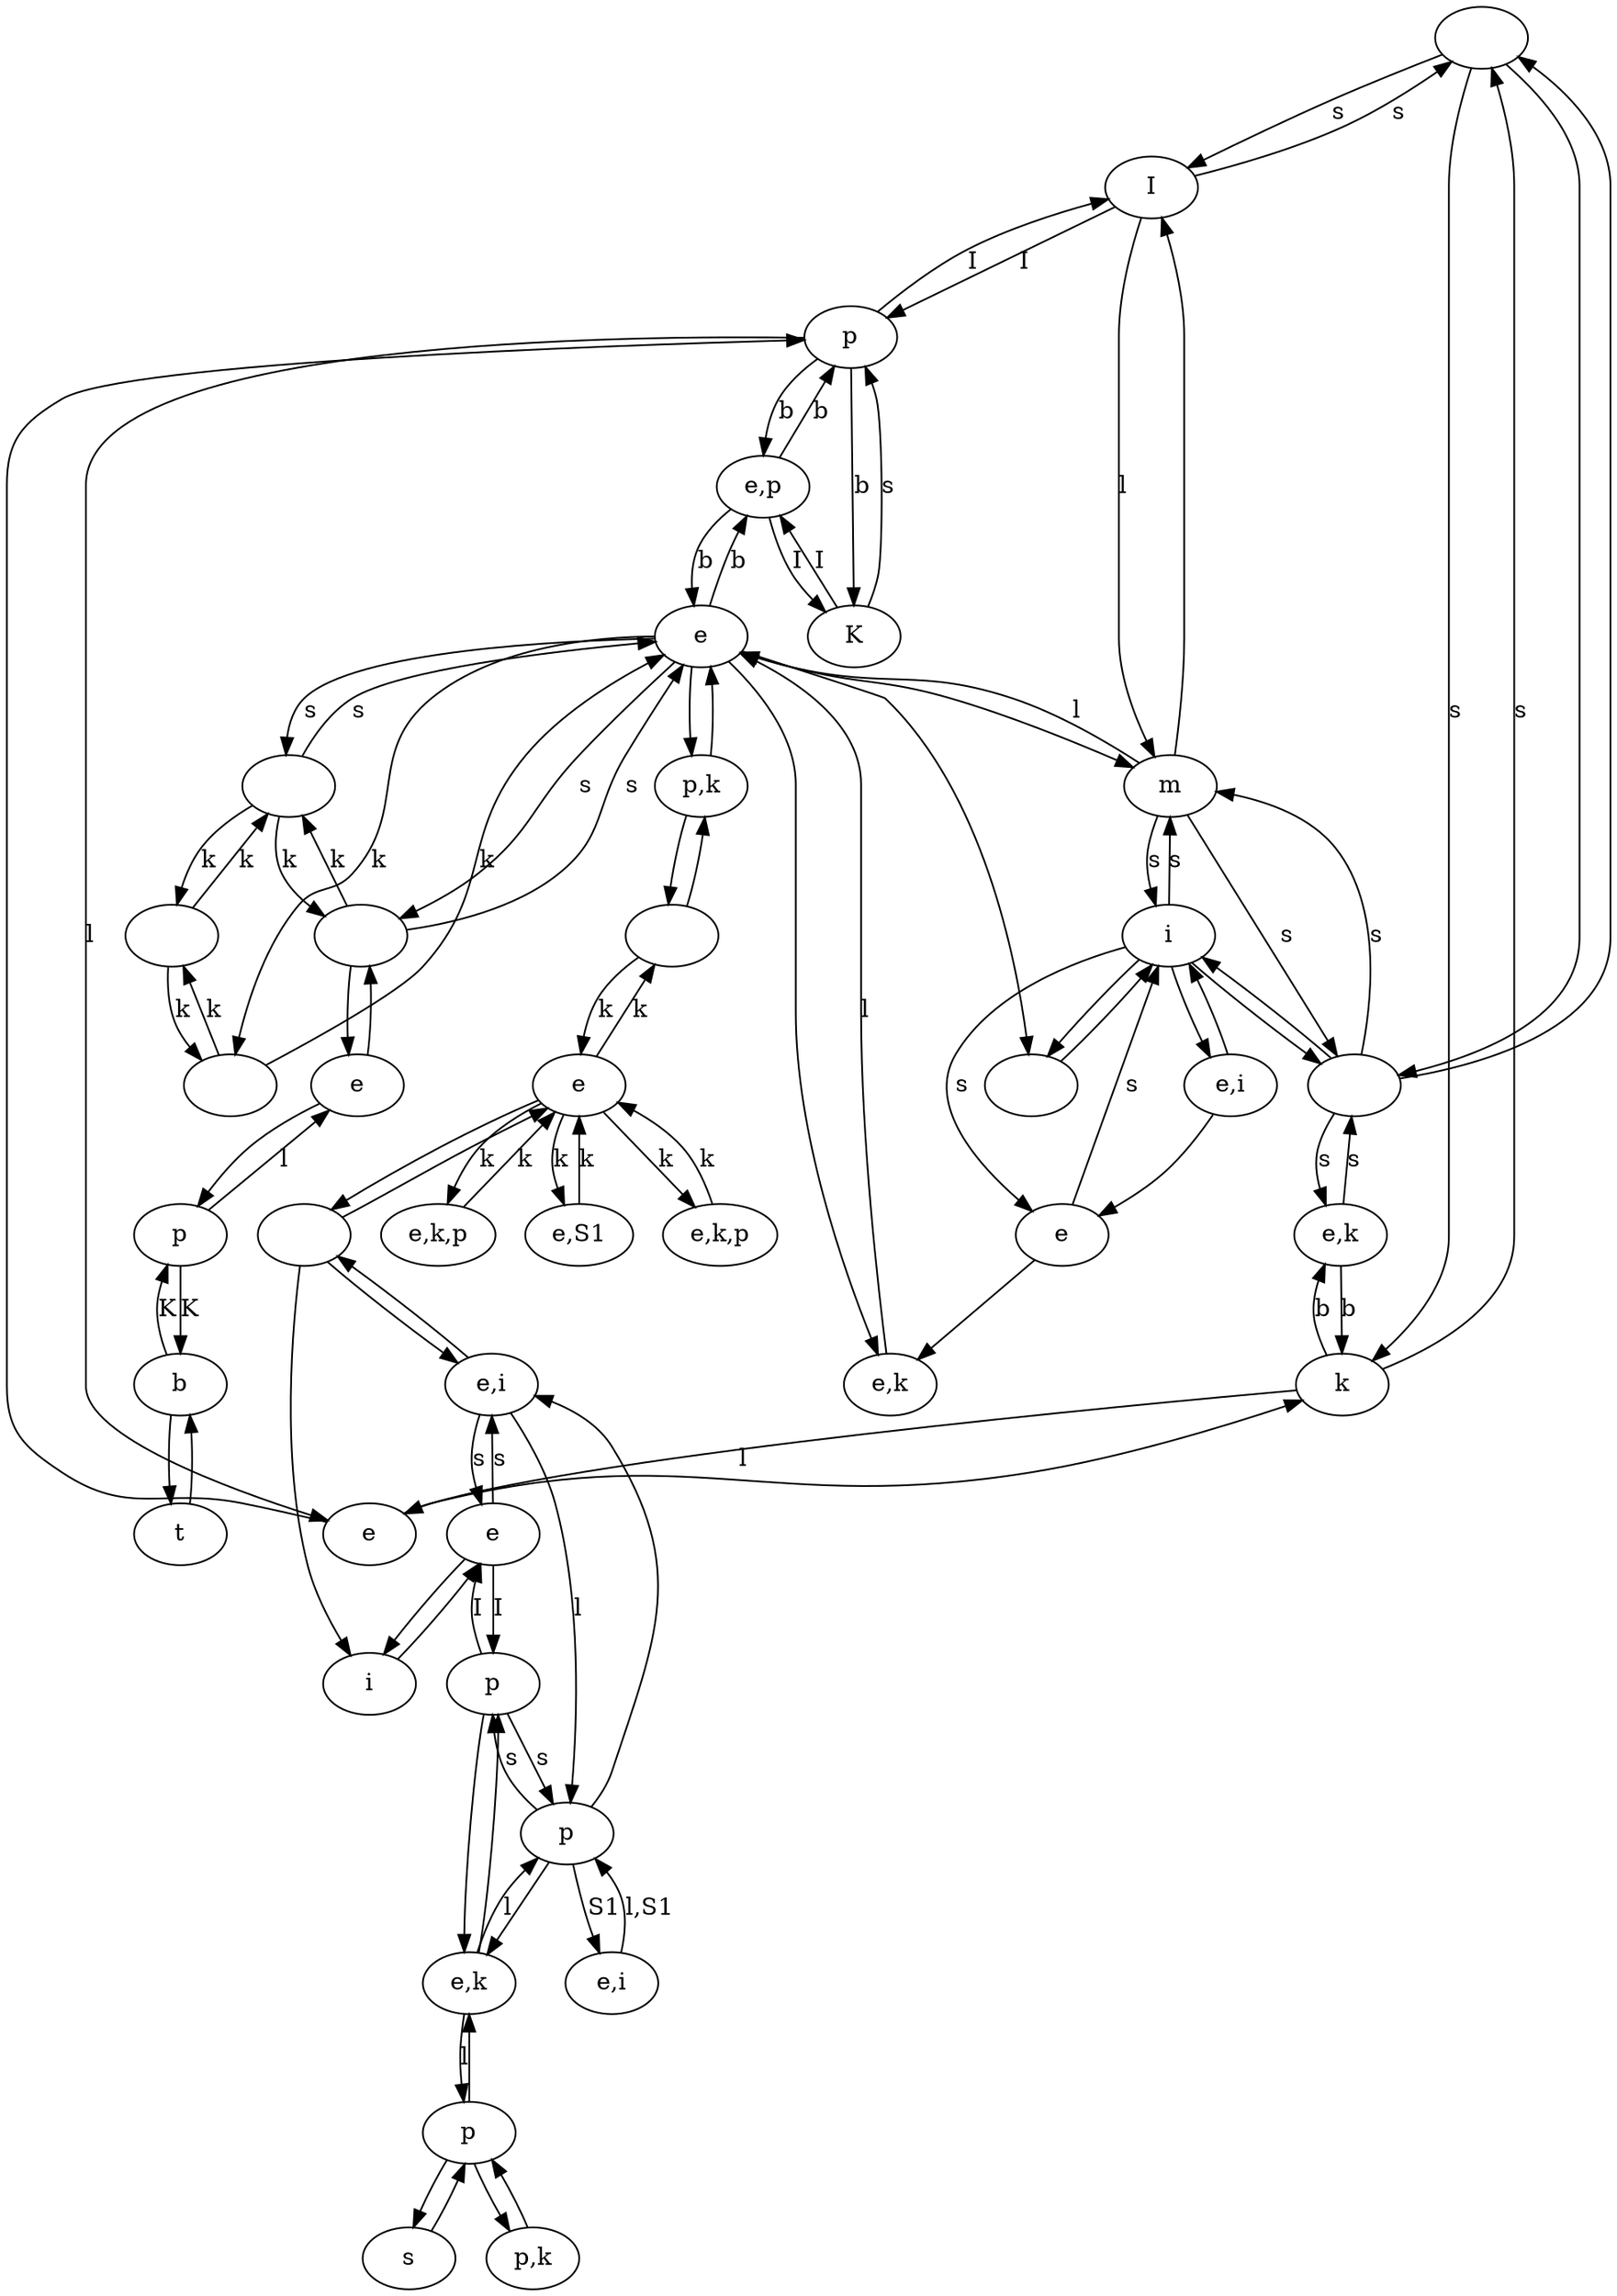 digraph {
0 [label=""]
1 [label="s"]
2 [label="p"]
3 [label="p,k"]
4 [label="e,i"]
5 [label="p"]
6 [label="e,i"]
7 [label=""]
8 [label=""]
9 [label="e"]
10 [label="e,k,p"]
11 [label="m"]
12 [label="I"]
13 [label="K"]
14 [label="p"]
15 [label="e"]
16 [label="k"]
17 [label="e,k"]
18 [label="e,i"]
19 [label="e,p"]
20 [label="e"]
21 [label="p,k"]
22 [label="e"]
23 [label="e,k"]
24 [label="p"]
25 [label=""]
26 [label=""]
27 [label="e,k"]
28 [label="e"]
29 [label=""]
30 [label="i"]
31 [label=""]
32 [label="i"]
33 [label=""]
34 [label="e"]
35 [label="e,k,p"]
36 [label=""]
37 [label="e,S1"]
38 [label="p"]
39 [label="b"]
40 [label="t"]
1 -> 2 [label=""]
2 -> 1 [label=""]
2 -> 3 [label=""]
3 -> 2 [label=""]
23 -> 5 [label=""]
5 -> 23 [label=""]
4 -> 25 [label=""]
25 -> 4 [label=""]
25 -> 9 [label=""]
9 -> 25 [label=""]
39 -> 40 [label=""]
40 -> 39 [label=""]
36 -> 21 [label=""]
21 -> 36 [label=""]
2 -> 23 [label=""]
23 -> 2 [label="l"]
24 -> 23 [label=""]
23 -> 24 [label="l"]
24 -> 4 [label=""]
4 -> 24 [label="l"]
24 -> 6 [label="S1"]
6 -> 24 [label="l,S1"]
20 -> 27 [label=""]
27 -> 20 [label="l"]
15 -> 14 [label=""]
14 -> 15 [label="l"]
15 -> 16 [label=""]
16 -> 15 [label="l"]
11 -> 12 [label=""]
12 -> 11 [label="l"]
34 -> 38 [label=""]
38 -> 34 [label="l"]
26 -> 34 [label=""]
34 -> 26 [label=""]
39 -> 38 [label="K"]
38 -> 39 [label="K"]
10 -> 9 [label="k"]
9 -> 10 [label="k"]
35 -> 9 [label="k"]
9 -> 35 [label="k"]
9 -> 37 [label="k"]
37 -> 9 [label="k"]
9 -> 36 [label="k"]
36 -> 9 [label="k"]
20 -> 33 [label="k"]
33 -> 20 [label="k"]
33 -> 8 [label="k"]
8 -> 33 [label="k"]
8 -> 7 [label="k"]
7 -> 8 [label="k"]
7 -> 26 [label="k"]
26 -> 7 [label="k"]
28 -> 27 [label=""]
18 -> 28 [label=""]
20 -> 31 [label=""]
18 -> 30 [label=""]
30 -> 18 [label=""]
30 -> 31 [label=""]
31 -> 30 [label=""]
30 -> 29 [label=""]
29 -> 30 [label=""]
29 -> 0 [label=""]
0 -> 29 [label=""]
20 -> 11 [label=""]
11 -> 20 [label="l"]
12 -> 14 [label="I"]
14 -> 12 [label="I"]
19 -> 13 [label="I"]
13 -> 19 [label="I"]
5 -> 22 [label="I"]
22 -> 5 [label="I"]
22 -> 32 [label=""]
32 -> 22 [label=""]
20 -> 19 [label="b"]
19 -> 20 [label="b"]
19 -> 14 [label="b"]
14 -> 19 [label="b"]
16 -> 17 [label="b"]
17 -> 16 [label="b"]
14 -> 13 [label="b"]
13 -> 14 [label="s"]
7 -> 20 [label="s"]
20 -> 7 [label="s"]
26 -> 20 [label="s"]
20 -> 26 [label="s"]
30 -> 11 [label="s"]
11 -> 30 [label="s"]
29 -> 11 [label="s"]
11 -> 29 [label="s"]
29 -> 17 [label="s"]
17 -> 29 [label="s"]
0 -> 16 [label="s"]
16 -> 0 [label="s"]
0 -> 12 [label="s"]
12 -> 0 [label="s"]
30 -> 28 [label="s"]
28 -> 30 [label="s"]
22 -> 4 [label="s"]
4 -> 22 [label="s"]
5 -> 24 [label="s"]
24 -> 5 [label="s"]
25 -> 32 [label=""]
21 -> 20 [label=""]
20 -> 21 [label=""]
}
